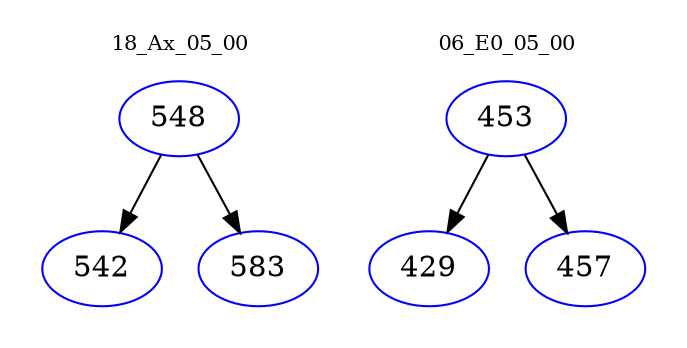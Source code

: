 digraph{
subgraph cluster_0 {
color = white
label = "18_Ax_05_00";
fontsize=10;
T0_548 [label="548", color="blue"]
T0_548 -> T0_542 [color="black"]
T0_542 [label="542", color="blue"]
T0_548 -> T0_583 [color="black"]
T0_583 [label="583", color="blue"]
}
subgraph cluster_1 {
color = white
label = "06_E0_05_00";
fontsize=10;
T1_453 [label="453", color="blue"]
T1_453 -> T1_429 [color="black"]
T1_429 [label="429", color="blue"]
T1_453 -> T1_457 [color="black"]
T1_457 [label="457", color="blue"]
}
}
